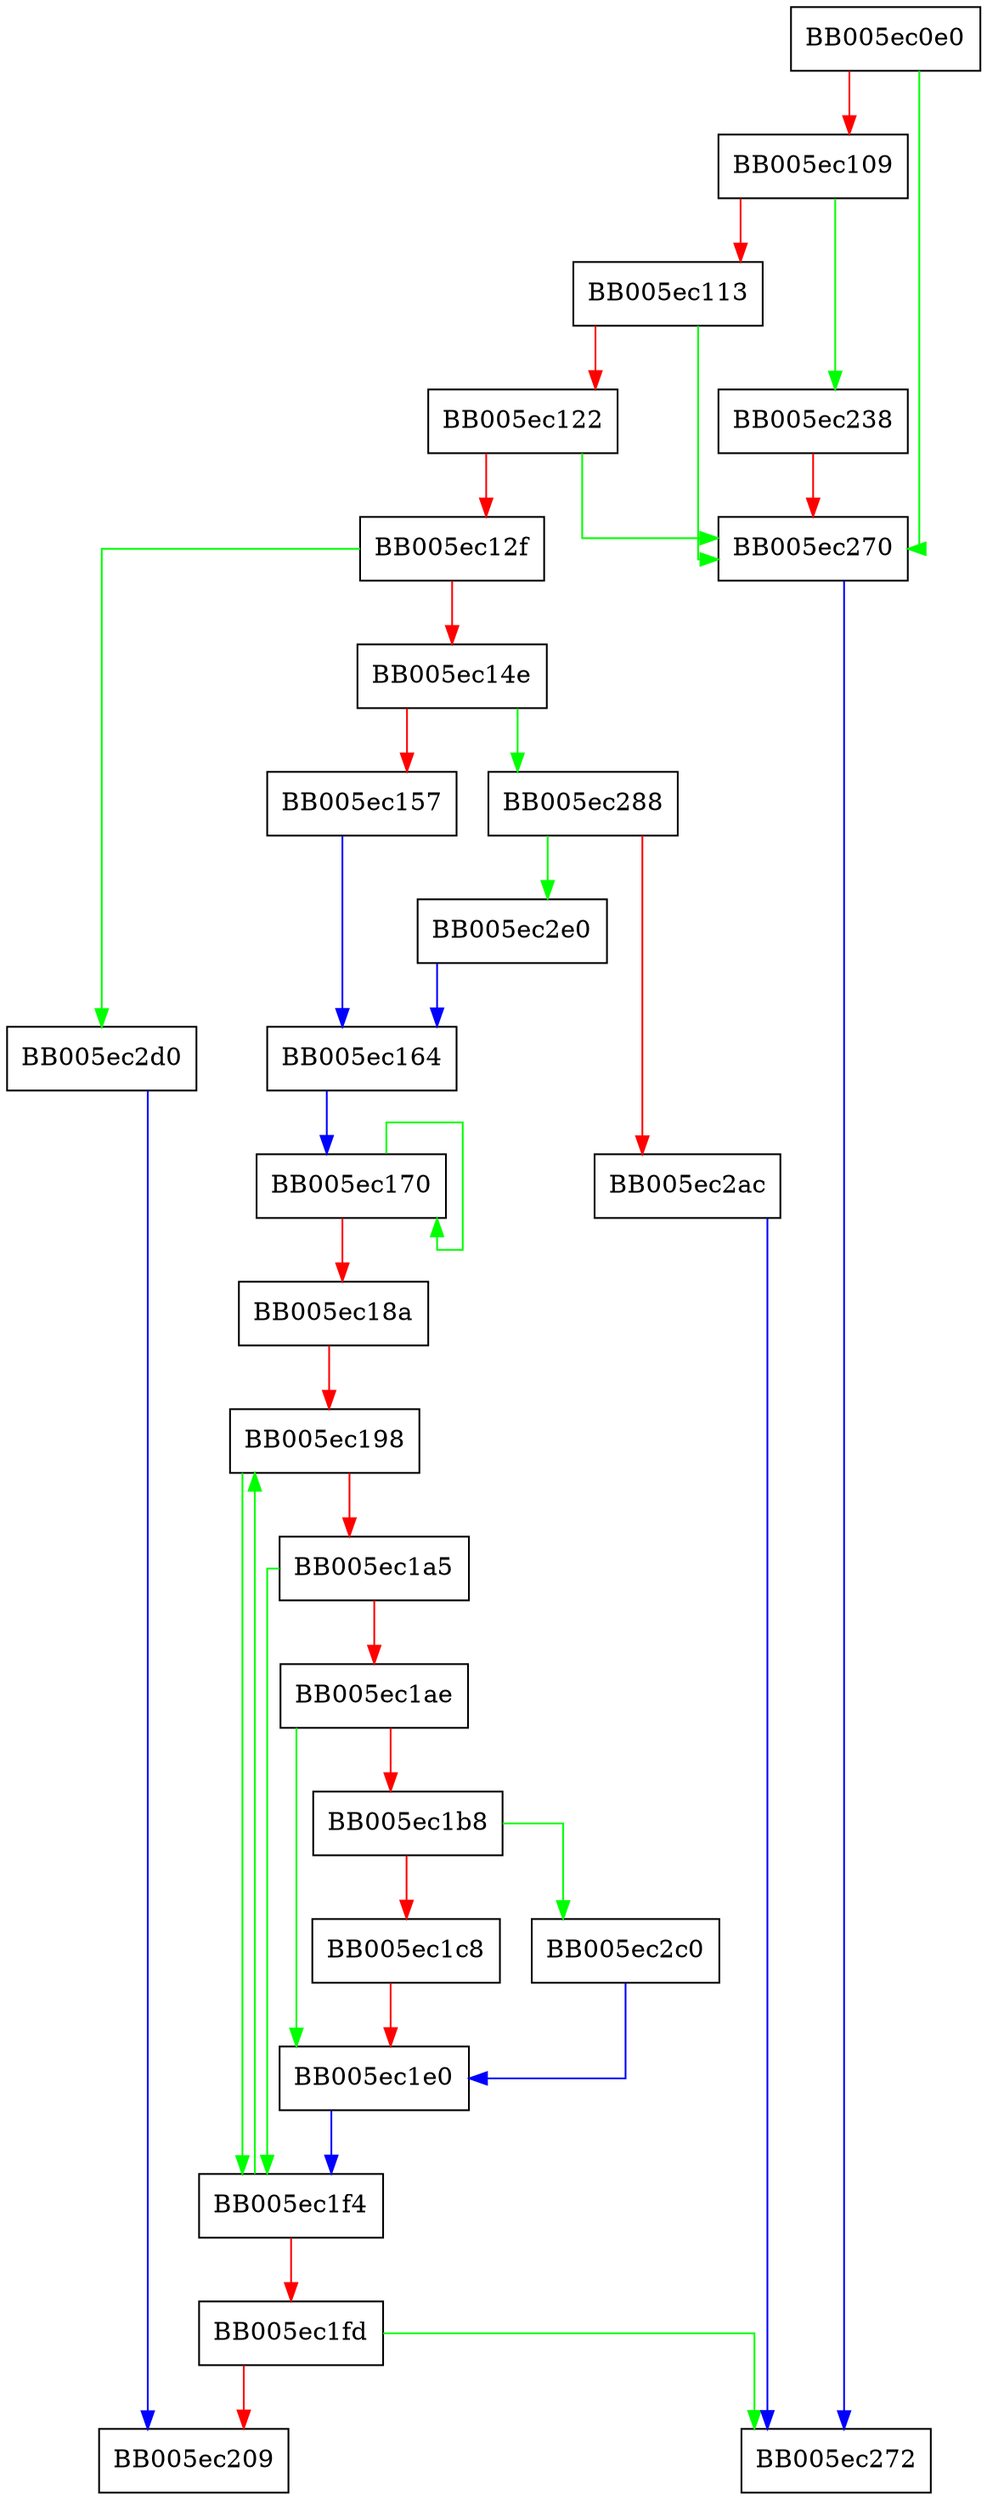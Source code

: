 digraph ossl_crypto_new_ex_data_ex {
  node [shape="box"];
  graph [splines=ortho];
  BB005ec0e0 -> BB005ec270 [color="green"];
  BB005ec0e0 -> BB005ec109 [color="red"];
  BB005ec109 -> BB005ec238 [color="green"];
  BB005ec109 -> BB005ec113 [color="red"];
  BB005ec113 -> BB005ec270 [color="green"];
  BB005ec113 -> BB005ec122 [color="red"];
  BB005ec122 -> BB005ec270 [color="green"];
  BB005ec122 -> BB005ec12f [color="red"];
  BB005ec12f -> BB005ec2d0 [color="green"];
  BB005ec12f -> BB005ec14e [color="red"];
  BB005ec14e -> BB005ec288 [color="green"];
  BB005ec14e -> BB005ec157 [color="red"];
  BB005ec157 -> BB005ec164 [color="blue"];
  BB005ec164 -> BB005ec170 [color="blue"];
  BB005ec170 -> BB005ec170 [color="green"];
  BB005ec170 -> BB005ec18a [color="red"];
  BB005ec18a -> BB005ec198 [color="red"];
  BB005ec198 -> BB005ec1f4 [color="green"];
  BB005ec198 -> BB005ec1a5 [color="red"];
  BB005ec1a5 -> BB005ec1f4 [color="green"];
  BB005ec1a5 -> BB005ec1ae [color="red"];
  BB005ec1ae -> BB005ec1e0 [color="green"];
  BB005ec1ae -> BB005ec1b8 [color="red"];
  BB005ec1b8 -> BB005ec2c0 [color="green"];
  BB005ec1b8 -> BB005ec1c8 [color="red"];
  BB005ec1c8 -> BB005ec1e0 [color="red"];
  BB005ec1e0 -> BB005ec1f4 [color="blue"];
  BB005ec1f4 -> BB005ec198 [color="green"];
  BB005ec1f4 -> BB005ec1fd [color="red"];
  BB005ec1fd -> BB005ec272 [color="green"];
  BB005ec1fd -> BB005ec209 [color="red"];
  BB005ec238 -> BB005ec270 [color="red"];
  BB005ec270 -> BB005ec272 [color="blue"];
  BB005ec288 -> BB005ec2e0 [color="green"];
  BB005ec288 -> BB005ec2ac [color="red"];
  BB005ec2ac -> BB005ec272 [color="blue"];
  BB005ec2c0 -> BB005ec1e0 [color="blue"];
  BB005ec2d0 -> BB005ec209 [color="blue"];
  BB005ec2e0 -> BB005ec164 [color="blue"];
}